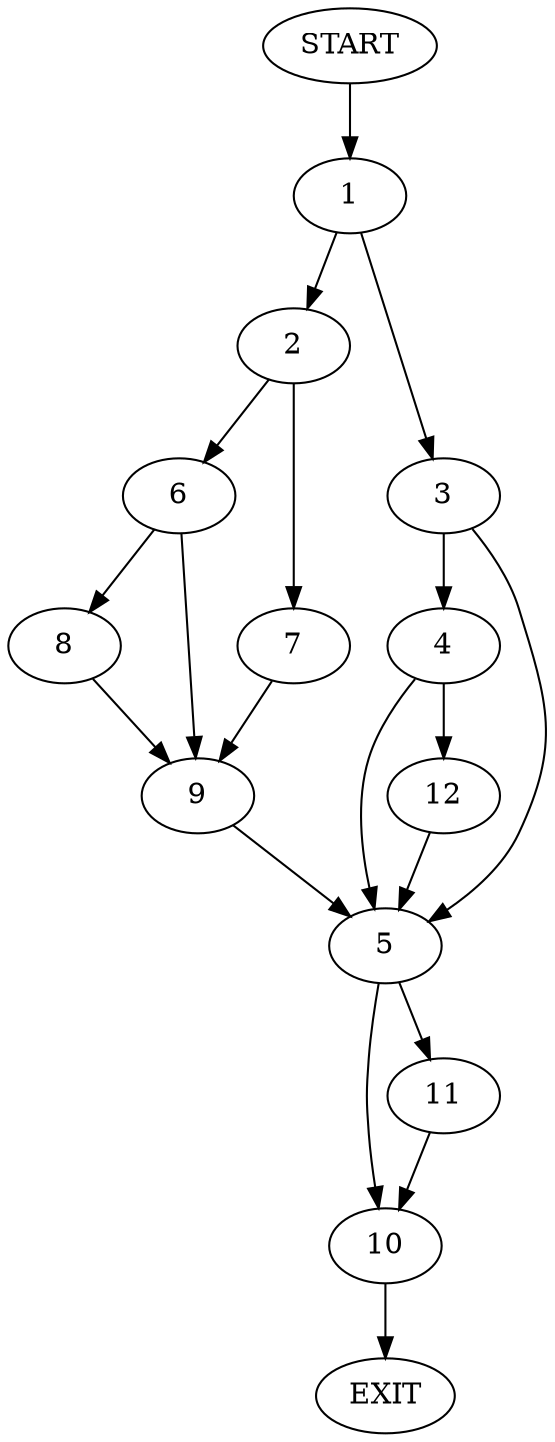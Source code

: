 digraph {
0 [label="START"]
13 [label="EXIT"]
0 -> 1
1 -> 2
1 -> 3
3 -> 4
3 -> 5
2 -> 6
2 -> 7
6 -> 8
6 -> 9
7 -> 9
9 -> 5
8 -> 9
5 -> 10
5 -> 11
4 -> 12
4 -> 5
12 -> 5
11 -> 10
10 -> 13
}
